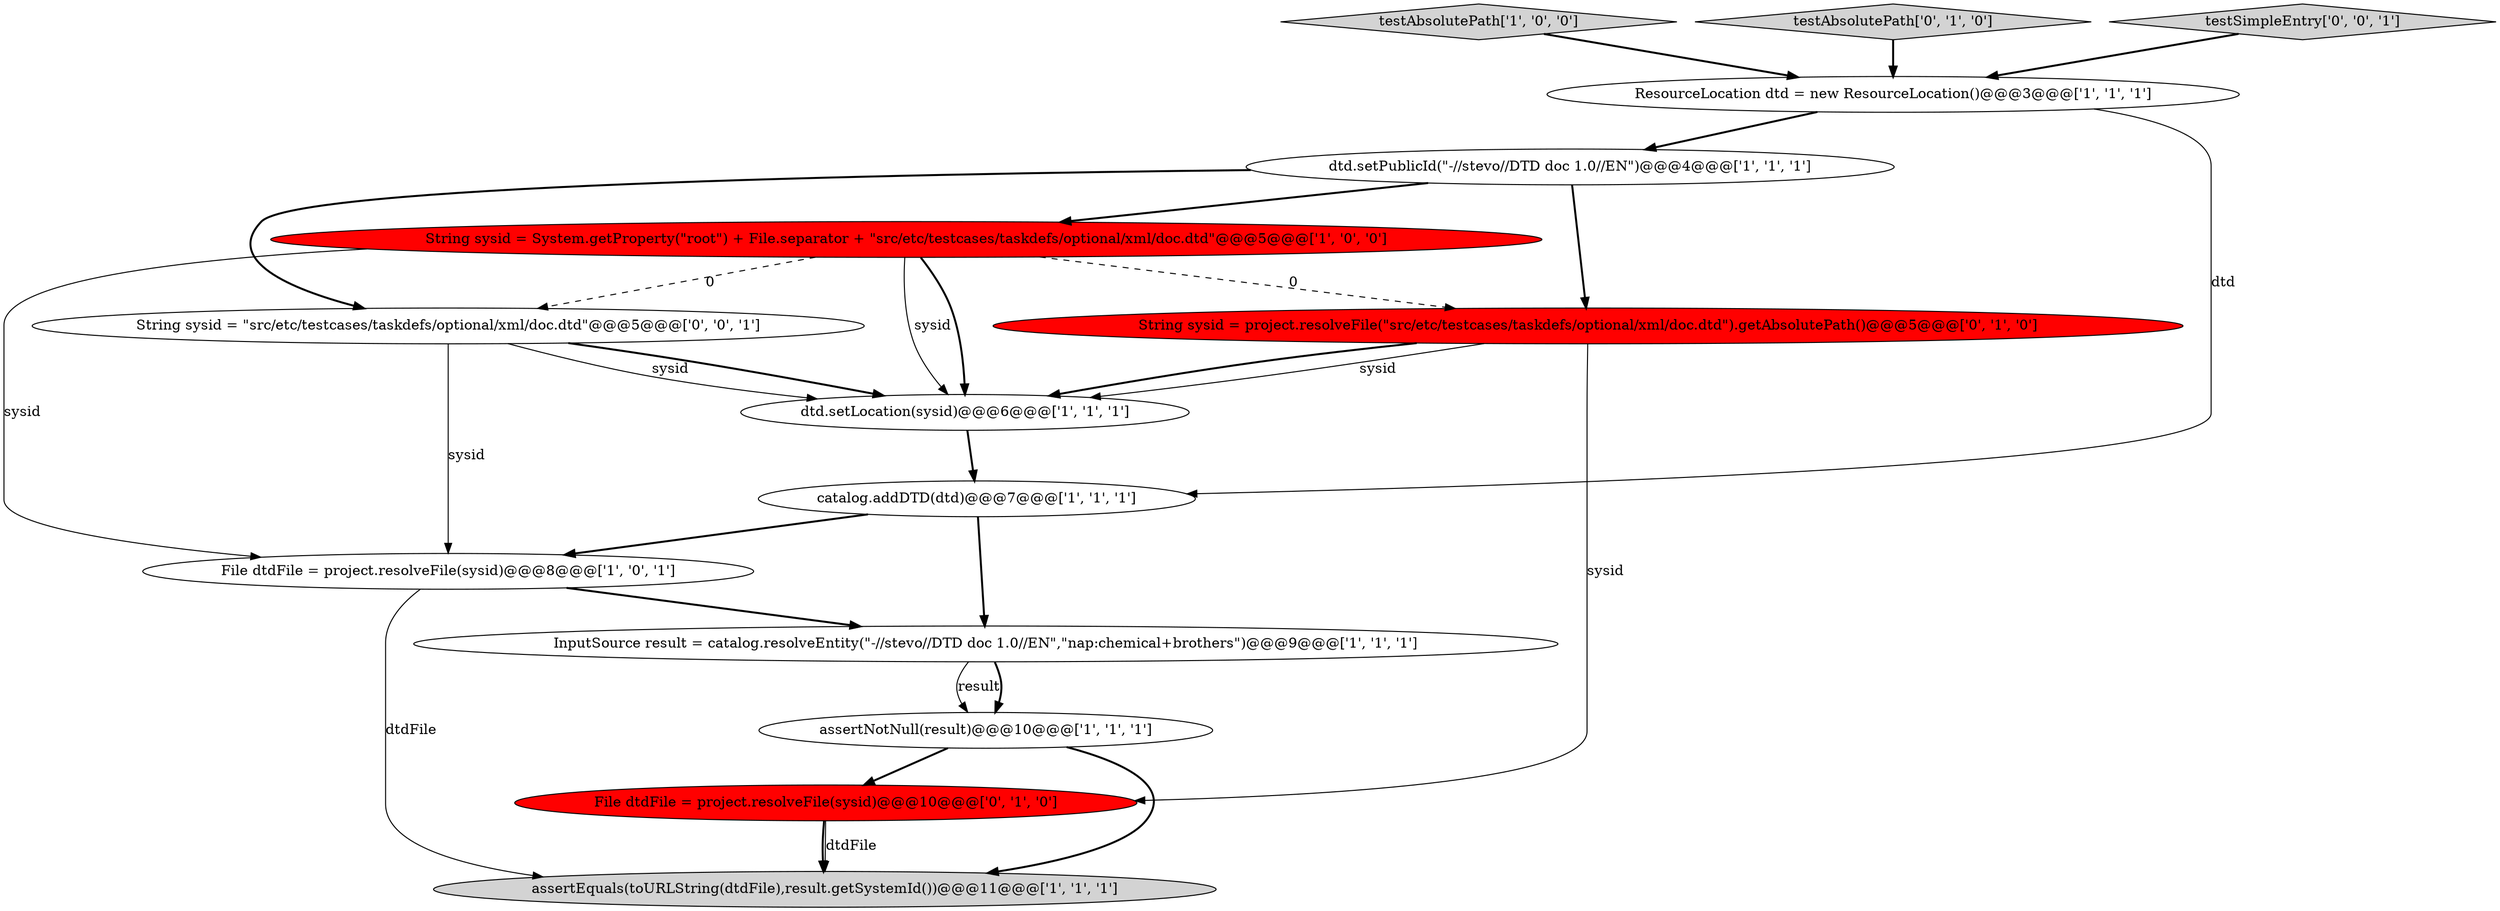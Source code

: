 digraph {
0 [style = filled, label = "File dtdFile = project.resolveFile(sysid)@@@8@@@['1', '0', '1']", fillcolor = white, shape = ellipse image = "AAA0AAABBB1BBB"];
4 [style = filled, label = "String sysid = System.getProperty(\"root\") + File.separator + \"src/etc/testcases/taskdefs/optional/xml/doc.dtd\"@@@5@@@['1', '0', '0']", fillcolor = red, shape = ellipse image = "AAA1AAABBB1BBB"];
8 [style = filled, label = "dtd.setLocation(sysid)@@@6@@@['1', '1', '1']", fillcolor = white, shape = ellipse image = "AAA0AAABBB1BBB"];
1 [style = filled, label = "testAbsolutePath['1', '0', '0']", fillcolor = lightgray, shape = diamond image = "AAA0AAABBB1BBB"];
3 [style = filled, label = "assertEquals(toURLString(dtdFile),result.getSystemId())@@@11@@@['1', '1', '1']", fillcolor = lightgray, shape = ellipse image = "AAA0AAABBB1BBB"];
7 [style = filled, label = "ResourceLocation dtd = new ResourceLocation()@@@3@@@['1', '1', '1']", fillcolor = white, shape = ellipse image = "AAA0AAABBB1BBB"];
10 [style = filled, label = "File dtdFile = project.resolveFile(sysid)@@@10@@@['0', '1', '0']", fillcolor = red, shape = ellipse image = "AAA1AAABBB2BBB"];
2 [style = filled, label = "assertNotNull(result)@@@10@@@['1', '1', '1']", fillcolor = white, shape = ellipse image = "AAA0AAABBB1BBB"];
5 [style = filled, label = "InputSource result = catalog.resolveEntity(\"-//stevo//DTD doc 1.0//EN\",\"nap:chemical+brothers\")@@@9@@@['1', '1', '1']", fillcolor = white, shape = ellipse image = "AAA0AAABBB1BBB"];
9 [style = filled, label = "dtd.setPublicId(\"-//stevo//DTD doc 1.0//EN\")@@@4@@@['1', '1', '1']", fillcolor = white, shape = ellipse image = "AAA0AAABBB1BBB"];
11 [style = filled, label = "testAbsolutePath['0', '1', '0']", fillcolor = lightgray, shape = diamond image = "AAA0AAABBB2BBB"];
14 [style = filled, label = "String sysid = \"src/etc/testcases/taskdefs/optional/xml/doc.dtd\"@@@5@@@['0', '0', '1']", fillcolor = white, shape = ellipse image = "AAA0AAABBB3BBB"];
13 [style = filled, label = "testSimpleEntry['0', '0', '1']", fillcolor = lightgray, shape = diamond image = "AAA0AAABBB3BBB"];
6 [style = filled, label = "catalog.addDTD(dtd)@@@7@@@['1', '1', '1']", fillcolor = white, shape = ellipse image = "AAA0AAABBB1BBB"];
12 [style = filled, label = "String sysid = project.resolveFile(\"src/etc/testcases/taskdefs/optional/xml/doc.dtd\").getAbsolutePath()@@@5@@@['0', '1', '0']", fillcolor = red, shape = ellipse image = "AAA1AAABBB2BBB"];
12->8 [style = solid, label="sysid"];
10->3 [style = solid, label="dtdFile"];
7->6 [style = solid, label="dtd"];
4->8 [style = solid, label="sysid"];
5->2 [style = solid, label="result"];
9->4 [style = bold, label=""];
2->3 [style = bold, label=""];
10->3 [style = bold, label=""];
8->6 [style = bold, label=""];
6->0 [style = bold, label=""];
2->10 [style = bold, label=""];
1->7 [style = bold, label=""];
14->0 [style = solid, label="sysid"];
4->12 [style = dashed, label="0"];
7->9 [style = bold, label=""];
6->5 [style = bold, label=""];
5->2 [style = bold, label=""];
12->8 [style = bold, label=""];
13->7 [style = bold, label=""];
4->0 [style = solid, label="sysid"];
9->14 [style = bold, label=""];
12->10 [style = solid, label="sysid"];
4->8 [style = bold, label=""];
4->14 [style = dashed, label="0"];
14->8 [style = bold, label=""];
0->3 [style = solid, label="dtdFile"];
9->12 [style = bold, label=""];
11->7 [style = bold, label=""];
0->5 [style = bold, label=""];
14->8 [style = solid, label="sysid"];
}
